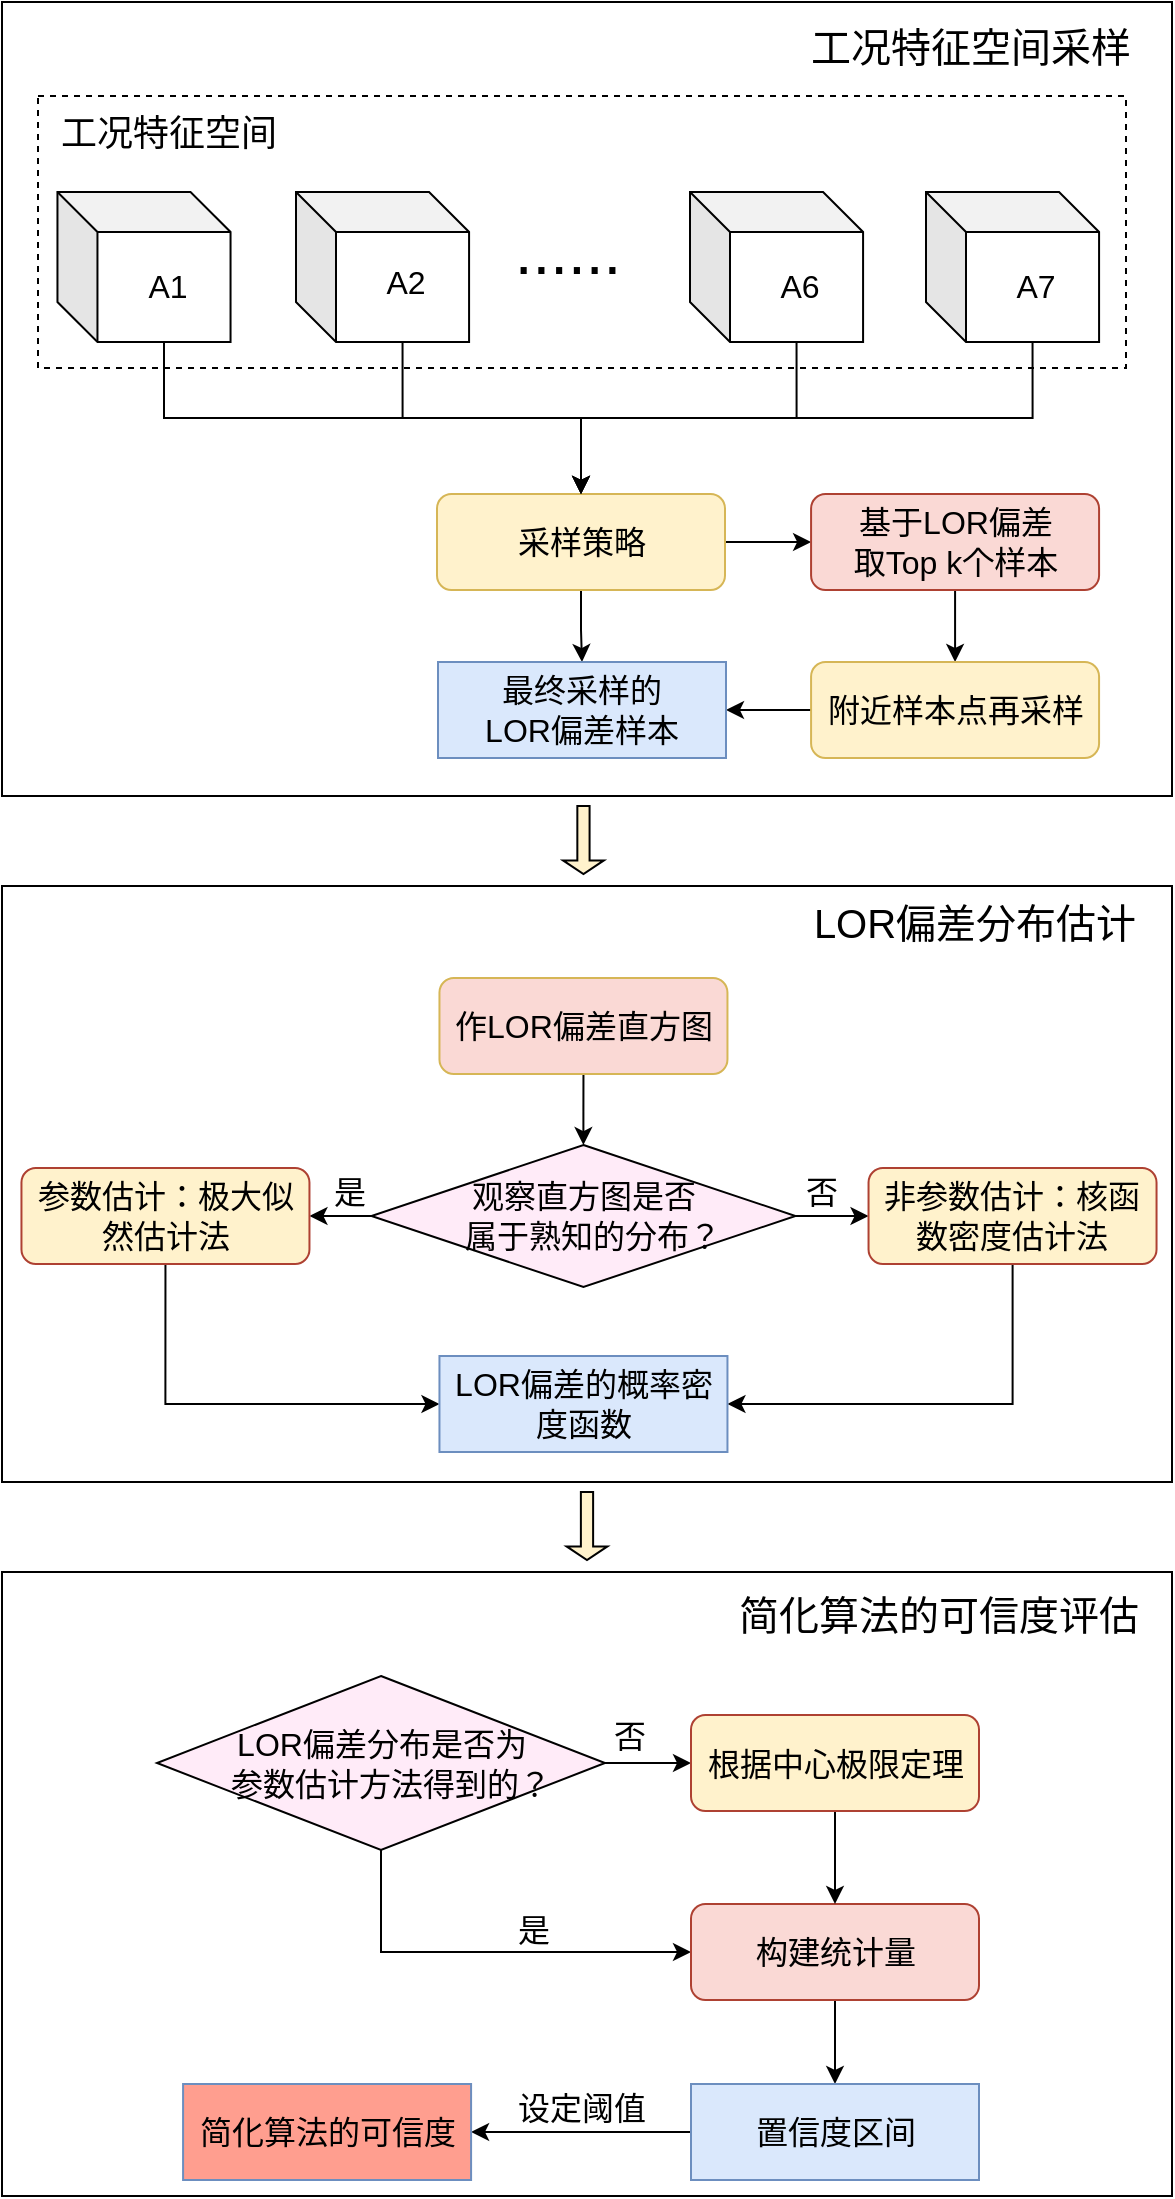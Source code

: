 <mxfile version="14.6.13" type="github"><diagram id="vaol6sHielq2GLeHfpsT" name="Page-1"><mxGraphModel dx="1429" dy="601" grid="0" gridSize="10" guides="1" tooltips="1" connect="1" arrows="1" fold="1" page="1" pageScale="1" pageWidth="827" pageHeight="1169" math="0" shadow="0"><root><mxCell id="0"/><mxCell id="1" parent="0"/><mxCell id="K4tTZbJK00jlwxvX5w37-116" value="" style="rounded=0;whiteSpace=wrap;html=1;fontSize=16;" parent="1" vertex="1"><mxGeometry x="124" y="834" width="585" height="312" as="geometry"/></mxCell><mxCell id="K4tTZbJK00jlwxvX5w37-96" value="" style="rounded=0;whiteSpace=wrap;html=1;fontSize=16;" parent="1" vertex="1"><mxGeometry x="124" y="491" width="585" height="298" as="geometry"/></mxCell><mxCell id="K4tTZbJK00jlwxvX5w37-56" value="" style="rounded=0;whiteSpace=wrap;html=1;fontSize=16;" parent="1" vertex="1"><mxGeometry x="124" y="49" width="585" height="397" as="geometry"/></mxCell><mxCell id="K4tTZbJK00jlwxvX5w37-49" value="" style="rounded=0;whiteSpace=wrap;html=1;fontSize=16;dashed=1;" parent="1" vertex="1"><mxGeometry x="142" y="96" width="544" height="136" as="geometry"/></mxCell><mxCell id="K4tTZbJK00jlwxvX5w37-3" value="&lt;font style=&quot;font-size: 18px&quot;&gt;工况特征空间&lt;/font&gt;" style="text;html=1;strokeColor=none;fillColor=none;align=center;verticalAlign=middle;whiteSpace=wrap;rounded=0;" parent="1" vertex="1"><mxGeometry x="151.73" y="104" width="111" height="22" as="geometry"/></mxCell><mxCell id="K4tTZbJK00jlwxvX5w37-17" value="&lt;font style=&quot;font-size: 32px&quot;&gt;......&lt;/font&gt;" style="text;html=1;strokeColor=none;fillColor=none;align=center;verticalAlign=middle;whiteSpace=wrap;rounded=0;fontSize=16;" parent="1" vertex="1"><mxGeometry x="387" y="164" width="40" height="20" as="geometry"/></mxCell><mxCell id="K4tTZbJK00jlwxvX5w37-20" value="" style="group" parent="1" vertex="1" connectable="0"><mxGeometry x="151.73" y="144" width="86.54" height="75" as="geometry"/></mxCell><mxCell id="K4tTZbJK00jlwxvX5w37-1" value="" style="shape=cube;whiteSpace=wrap;html=1;boundedLbl=1;backgroundOutline=1;darkOpacity=0.05;darkOpacity2=0.1;" parent="K4tTZbJK00jlwxvX5w37-20" vertex="1"><mxGeometry width="86.54" height="75" as="geometry"/></mxCell><mxCell id="K4tTZbJK00jlwxvX5w37-2" value="A1" style="text;html=1;strokeColor=none;fillColor=none;align=center;verticalAlign=middle;whiteSpace=wrap;rounded=0;fontSize=16;" parent="K4tTZbJK00jlwxvX5w37-20" vertex="1"><mxGeometry x="35.27" y="37" width="40" height="20" as="geometry"/></mxCell><mxCell id="K4tTZbJK00jlwxvX5w37-21" value="" style="group" parent="1" vertex="1" connectable="0"><mxGeometry x="271" y="142" width="86.54" height="77" as="geometry"/></mxCell><mxCell id="K4tTZbJK00jlwxvX5w37-11" value="" style="shape=cube;whiteSpace=wrap;html=1;boundedLbl=1;backgroundOutline=1;darkOpacity=0.05;darkOpacity2=0.1;" parent="K4tTZbJK00jlwxvX5w37-21" vertex="1"><mxGeometry y="2" width="86.54" height="75" as="geometry"/></mxCell><mxCell id="K4tTZbJK00jlwxvX5w37-12" value="A2" style="text;html=1;strokeColor=none;fillColor=none;align=center;verticalAlign=middle;whiteSpace=wrap;rounded=0;fontSize=16;" parent="K4tTZbJK00jlwxvX5w37-21" vertex="1"><mxGeometry x="35.27" y="37" width="40" height="20" as="geometry"/></mxCell><mxCell id="K4tTZbJK00jlwxvX5w37-22" value="" style="group" parent="1" vertex="1" connectable="0"><mxGeometry x="468" y="144" width="86.54" height="75" as="geometry"/></mxCell><mxCell id="K4tTZbJK00jlwxvX5w37-13" value="" style="shape=cube;whiteSpace=wrap;html=1;boundedLbl=1;backgroundOutline=1;darkOpacity=0.05;darkOpacity2=0.1;" parent="K4tTZbJK00jlwxvX5w37-22" vertex="1"><mxGeometry width="86.54" height="75" as="geometry"/></mxCell><mxCell id="K4tTZbJK00jlwxvX5w37-14" value="A6" style="text;html=1;strokeColor=none;fillColor=none;align=center;verticalAlign=middle;whiteSpace=wrap;rounded=0;fontSize=16;" parent="K4tTZbJK00jlwxvX5w37-22" vertex="1"><mxGeometry x="35.27" y="37" width="40" height="20" as="geometry"/></mxCell><mxCell id="K4tTZbJK00jlwxvX5w37-23" value="" style="group" parent="1" vertex="1" connectable="0"><mxGeometry x="586" y="144" width="86.54" height="75" as="geometry"/></mxCell><mxCell id="K4tTZbJK00jlwxvX5w37-15" value="" style="shape=cube;whiteSpace=wrap;html=1;boundedLbl=1;backgroundOutline=1;darkOpacity=0.05;darkOpacity2=0.1;" parent="K4tTZbJK00jlwxvX5w37-23" vertex="1"><mxGeometry width="86.54" height="75" as="geometry"/></mxCell><mxCell id="K4tTZbJK00jlwxvX5w37-16" value="A7" style="text;html=1;strokeColor=none;fillColor=none;align=center;verticalAlign=middle;whiteSpace=wrap;rounded=0;fontSize=16;" parent="K4tTZbJK00jlwxvX5w37-23" vertex="1"><mxGeometry x="35.27" y="37" width="40" height="20" as="geometry"/></mxCell><mxCell id="K4tTZbJK00jlwxvX5w37-37" style="edgeStyle=orthogonalEdgeStyle;rounded=0;orthogonalLoop=1;jettySize=auto;html=1;exitX=1;exitY=0.5;exitDx=0;exitDy=0;entryX=0;entryY=0.5;entryDx=0;entryDy=0;fontSize=16;" parent="1" source="K4tTZbJK00jlwxvX5w37-25" target="K4tTZbJK00jlwxvX5w37-30" edge="1"><mxGeometry relative="1" as="geometry"/></mxCell><mxCell id="K4tTZbJK00jlwxvX5w37-54" style="edgeStyle=orthogonalEdgeStyle;rounded=0;orthogonalLoop=1;jettySize=auto;html=1;exitX=0.5;exitY=1;exitDx=0;exitDy=0;fontSize=16;" parent="1" source="K4tTZbJK00jlwxvX5w37-25" target="K4tTZbJK00jlwxvX5w37-51" edge="1"><mxGeometry relative="1" as="geometry"/></mxCell><mxCell id="K4tTZbJK00jlwxvX5w37-25" value="采样策略" style="rounded=1;whiteSpace=wrap;html=1;fontSize=16;fillColor=#FFF2CC;strokeColor=#d6b656;" parent="1" vertex="1"><mxGeometry x="341.5" y="295" width="144" height="48" as="geometry"/></mxCell><mxCell id="K4tTZbJK00jlwxvX5w37-47" style="edgeStyle=orthogonalEdgeStyle;rounded=0;orthogonalLoop=1;jettySize=auto;html=1;exitX=0.5;exitY=1;exitDx=0;exitDy=0;entryX=0.5;entryY=0;entryDx=0;entryDy=0;fontSize=16;" parent="1" source="K4tTZbJK00jlwxvX5w37-30" target="K4tTZbJK00jlwxvX5w37-46" edge="1"><mxGeometry relative="1" as="geometry"/></mxCell><mxCell id="K4tTZbJK00jlwxvX5w37-30" value="&lt;div&gt;基于LOR偏差&lt;/div&gt;&lt;div&gt;取Top k个样本&lt;/div&gt;" style="rounded=1;whiteSpace=wrap;html=1;fontSize=16;fillColor=#fad9d5;strokeColor=#ae4132;" parent="1" vertex="1"><mxGeometry x="528.54" y="295" width="144" height="48" as="geometry"/></mxCell><mxCell id="K4tTZbJK00jlwxvX5w37-41" style="edgeStyle=orthogonalEdgeStyle;rounded=0;orthogonalLoop=1;jettySize=auto;html=1;exitX=0;exitY=0;exitDx=53.27;exitDy=75;exitPerimeter=0;entryX=0.5;entryY=0;entryDx=0;entryDy=0;fontSize=16;" parent="1" source="K4tTZbJK00jlwxvX5w37-1" target="K4tTZbJK00jlwxvX5w37-25" edge="1"><mxGeometry relative="1" as="geometry"/></mxCell><mxCell id="K4tTZbJK00jlwxvX5w37-43" style="edgeStyle=orthogonalEdgeStyle;rounded=0;orthogonalLoop=1;jettySize=auto;html=1;exitX=0;exitY=0;exitDx=53.27;exitDy=75;exitPerimeter=0;entryX=0.5;entryY=0;entryDx=0;entryDy=0;fontSize=16;" parent="1" source="K4tTZbJK00jlwxvX5w37-11" target="K4tTZbJK00jlwxvX5w37-25" edge="1"><mxGeometry relative="1" as="geometry"/></mxCell><mxCell id="K4tTZbJK00jlwxvX5w37-44" style="edgeStyle=orthogonalEdgeStyle;rounded=0;orthogonalLoop=1;jettySize=auto;html=1;exitX=0;exitY=0;exitDx=53.27;exitDy=75;exitPerimeter=0;entryX=0.5;entryY=0;entryDx=0;entryDy=0;fontSize=16;" parent="1" source="K4tTZbJK00jlwxvX5w37-13" target="K4tTZbJK00jlwxvX5w37-25" edge="1"><mxGeometry relative="1" as="geometry"/></mxCell><mxCell id="K4tTZbJK00jlwxvX5w37-45" style="edgeStyle=orthogonalEdgeStyle;rounded=0;orthogonalLoop=1;jettySize=auto;html=1;exitX=0;exitY=0;exitDx=53.27;exitDy=75;exitPerimeter=0;entryX=0.5;entryY=0;entryDx=0;entryDy=0;fontSize=16;" parent="1" source="K4tTZbJK00jlwxvX5w37-15" target="K4tTZbJK00jlwxvX5w37-25" edge="1"><mxGeometry relative="1" as="geometry"/></mxCell><mxCell id="K4tTZbJK00jlwxvX5w37-55" style="edgeStyle=orthogonalEdgeStyle;rounded=0;orthogonalLoop=1;jettySize=auto;html=1;exitX=0;exitY=0.5;exitDx=0;exitDy=0;fontSize=16;" parent="1" source="K4tTZbJK00jlwxvX5w37-46" target="K4tTZbJK00jlwxvX5w37-51" edge="1"><mxGeometry relative="1" as="geometry"/></mxCell><mxCell id="K4tTZbJK00jlwxvX5w37-46" value="附近样本点再采样" style="rounded=1;whiteSpace=wrap;html=1;fontSize=16;fillColor=#fff2cc;strokeColor=#d6b656;" parent="1" vertex="1"><mxGeometry x="528.54" y="379" width="144" height="48" as="geometry"/></mxCell><mxCell id="K4tTZbJK00jlwxvX5w37-51" value="&lt;div&gt;最终采样的&lt;/div&gt;&lt;div&gt;LOR偏差样本&lt;/div&gt;" style="rounded=0;whiteSpace=wrap;html=1;fontSize=16;fillColor=#dae8fc;strokeColor=#6c8ebf;" parent="1" vertex="1"><mxGeometry x="342" y="379" width="144" height="48" as="geometry"/></mxCell><mxCell id="K4tTZbJK00jlwxvX5w37-68" style="edgeStyle=orthogonalEdgeStyle;rounded=0;orthogonalLoop=1;jettySize=auto;html=1;fontSize=16;" parent="1" source="K4tTZbJK00jlwxvX5w37-58" target="K4tTZbJK00jlwxvX5w37-60" edge="1"><mxGeometry relative="1" as="geometry"/></mxCell><mxCell id="K4tTZbJK00jlwxvX5w37-110" style="edgeStyle=orthogonalEdgeStyle;rounded=0;orthogonalLoop=1;jettySize=auto;html=1;fontSize=16;" parent="1" source="K4tTZbJK00jlwxvX5w37-58" target="K4tTZbJK00jlwxvX5w37-61" edge="1"><mxGeometry relative="1" as="geometry"/></mxCell><mxCell id="K4tTZbJK00jlwxvX5w37-58" value="&lt;div&gt;观察直方图是否&lt;/div&gt;&lt;div&gt;&amp;nbsp; 属于熟知的分布？&lt;/div&gt;" style="rhombus;whiteSpace=wrap;html=1;fontSize=16;fillColor=#FFEBF8;" parent="1" vertex="1"><mxGeometry x="308.73" y="620.5" width="212" height="71" as="geometry"/></mxCell><mxCell id="K4tTZbJK00jlwxvX5w37-63" style="edgeStyle=orthogonalEdgeStyle;rounded=0;orthogonalLoop=1;jettySize=auto;html=1;exitX=0.5;exitY=1;exitDx=0;exitDy=0;fontSize=16;" parent="1" source="K4tTZbJK00jlwxvX5w37-59" target="K4tTZbJK00jlwxvX5w37-58" edge="1"><mxGeometry relative="1" as="geometry"/></mxCell><mxCell id="K4tTZbJK00jlwxvX5w37-59" value="&lt;span&gt;&lt;/span&gt;&lt;span&gt;作LOR&lt;/span&gt;&lt;span&gt;偏差直方图&lt;/span&gt;&lt;span&gt;&lt;/span&gt;" style="rounded=1;whiteSpace=wrap;html=1;fontSize=16;fillColor=#FAD9D5;strokeColor=#d6b656;" parent="1" vertex="1"><mxGeometry x="342.73" y="537" width="144" height="48" as="geometry"/></mxCell><mxCell id="K4tTZbJK00jlwxvX5w37-87" style="edgeStyle=orthogonalEdgeStyle;rounded=0;orthogonalLoop=1;jettySize=auto;html=1;exitX=0.5;exitY=1;exitDx=0;exitDy=0;entryX=0;entryY=0.5;entryDx=0;entryDy=0;fontSize=16;" parent="1" source="K4tTZbJK00jlwxvX5w37-60" target="K4tTZbJK00jlwxvX5w37-86" edge="1"><mxGeometry relative="1" as="geometry"/></mxCell><mxCell id="K4tTZbJK00jlwxvX5w37-60" value="参数估计：极大似然估计法" style="rounded=1;whiteSpace=wrap;html=1;fontSize=16;fillColor=#FFF2CC;strokeColor=#ae4132;" parent="1" vertex="1"><mxGeometry x="133.73" y="632" width="144" height="48" as="geometry"/></mxCell><mxCell id="K4tTZbJK00jlwxvX5w37-114" style="edgeStyle=orthogonalEdgeStyle;rounded=0;orthogonalLoop=1;jettySize=auto;html=1;entryX=1;entryY=0.5;entryDx=0;entryDy=0;fontSize=16;" parent="1" source="K4tTZbJK00jlwxvX5w37-61" target="K4tTZbJK00jlwxvX5w37-86" edge="1"><mxGeometry relative="1" as="geometry"><Array as="points"><mxPoint x="629" y="750"/></Array></mxGeometry></mxCell><mxCell id="K4tTZbJK00jlwxvX5w37-61" value="非参数估计：核函数密度估计法" style="rounded=1;whiteSpace=wrap;html=1;fontSize=16;fillColor=#FFF2CC;strokeColor=#ae4132;" parent="1" vertex="1"><mxGeometry x="557.27" y="632" width="144" height="48" as="geometry"/></mxCell><mxCell id="K4tTZbJK00jlwxvX5w37-117" style="edgeStyle=orthogonalEdgeStyle;rounded=0;orthogonalLoop=1;jettySize=auto;html=1;fontSize=16;" parent="1" source="K4tTZbJK00jlwxvX5w37-73" target="K4tTZbJK00jlwxvX5w37-77" edge="1"><mxGeometry relative="1" as="geometry"/></mxCell><mxCell id="K4tTZbJK00jlwxvX5w37-131" style="edgeStyle=orthogonalEdgeStyle;rounded=0;orthogonalLoop=1;jettySize=auto;html=1;entryX=0;entryY=0.5;entryDx=0;entryDy=0;fontSize=16;" parent="1" source="K4tTZbJK00jlwxvX5w37-73" target="K4tTZbJK00jlwxvX5w37-74" edge="1"><mxGeometry relative="1" as="geometry"><Array as="points"><mxPoint x="314" y="1024"/></Array></mxGeometry></mxCell><mxCell id="K4tTZbJK00jlwxvX5w37-73" value="&lt;div&gt;LOR偏差分布是否为&lt;/div&gt;&lt;div&gt;&amp;nbsp; 参数估计方法得到的？&lt;/div&gt;" style="rhombus;whiteSpace=wrap;html=1;fontSize=16;fillColor=#FFEBF8;" parent="1" vertex="1"><mxGeometry x="201.5" y="886" width="224" height="87" as="geometry"/></mxCell><mxCell id="K4tTZbJK00jlwxvX5w37-92" style="edgeStyle=orthogonalEdgeStyle;rounded=0;orthogonalLoop=1;jettySize=auto;html=1;entryX=0.5;entryY=0;entryDx=0;entryDy=0;fontSize=16;" parent="1" source="K4tTZbJK00jlwxvX5w37-74" target="K4tTZbJK00jlwxvX5w37-89" edge="1"><mxGeometry relative="1" as="geometry"/></mxCell><mxCell id="K4tTZbJK00jlwxvX5w37-74" value="构建统计量" style="rounded=1;whiteSpace=wrap;html=1;fontSize=16;fillColor=#fad9d5;strokeColor=#ae4132;" parent="1" vertex="1"><mxGeometry x="468.5" y="1000" width="144" height="48" as="geometry"/></mxCell><mxCell id="K4tTZbJK00jlwxvX5w37-120" style="edgeStyle=orthogonalEdgeStyle;rounded=0;orthogonalLoop=1;jettySize=auto;html=1;entryX=0.5;entryY=0;entryDx=0;entryDy=0;fontSize=16;" parent="1" source="K4tTZbJK00jlwxvX5w37-77" target="K4tTZbJK00jlwxvX5w37-74" edge="1"><mxGeometry relative="1" as="geometry"/></mxCell><mxCell id="K4tTZbJK00jlwxvX5w37-77" value="根据中心极限定理" style="rounded=1;whiteSpace=wrap;html=1;fontSize=16;fillColor=#FFF2CC;strokeColor=#ae4132;" parent="1" vertex="1"><mxGeometry x="468.5" y="905.5" width="144" height="48" as="geometry"/></mxCell><mxCell id="K4tTZbJK00jlwxvX5w37-85" value="设定阈值" style="text;html=1;strokeColor=none;fillColor=none;align=center;verticalAlign=middle;whiteSpace=wrap;rounded=0;fontSize=16;" parent="1" vertex="1"><mxGeometry x="369.5" y="1090" width="88" height="24" as="geometry"/></mxCell><mxCell id="K4tTZbJK00jlwxvX5w37-86" value="LOR偏差的概率密度函数" style="rounded=0;whiteSpace=wrap;html=1;fontSize=16;fillColor=#dae8fc;strokeColor=#6c8ebf;" parent="1" vertex="1"><mxGeometry x="342.73" y="726" width="144" height="48" as="geometry"/></mxCell><mxCell id="K4tTZbJK00jlwxvX5w37-124" style="edgeStyle=orthogonalEdgeStyle;rounded=0;orthogonalLoop=1;jettySize=auto;html=1;entryX=1;entryY=0.5;entryDx=0;entryDy=0;fontSize=16;" parent="1" source="K4tTZbJK00jlwxvX5w37-89" target="K4tTZbJK00jlwxvX5w37-123" edge="1"><mxGeometry relative="1" as="geometry"/></mxCell><mxCell id="K4tTZbJK00jlwxvX5w37-89" value="置信度区间" style="rounded=0;whiteSpace=wrap;html=1;fontSize=16;fillColor=#dae8fc;strokeColor=#6c8ebf;" parent="1" vertex="1"><mxGeometry x="468.5" y="1090" width="144" height="48" as="geometry"/></mxCell><mxCell id="K4tTZbJK00jlwxvX5w37-94" value="是" style="text;html=1;strokeColor=none;fillColor=none;align=center;verticalAlign=middle;whiteSpace=wrap;rounded=0;fontSize=16;" parent="1" vertex="1"><mxGeometry x="277.73" y="634" width="40" height="20" as="geometry"/></mxCell><mxCell id="K4tTZbJK00jlwxvX5w37-95" value="否" style="text;html=1;strokeColor=none;fillColor=none;align=center;verticalAlign=middle;whiteSpace=wrap;rounded=0;fontSize=16;" parent="1" vertex="1"><mxGeometry x="514.27" y="634" width="40" height="20" as="geometry"/></mxCell><mxCell id="K4tTZbJK00jlwxvX5w37-98" value="" style="shape=singleArrow;direction=south;whiteSpace=wrap;html=1;fontSize=16;fillColor=#FFF2CC;" parent="1" vertex="1"><mxGeometry x="404.53" y="451" width="20.4" height="34" as="geometry"/></mxCell><mxCell id="K4tTZbJK00jlwxvX5w37-99" value="&lt;font style=&quot;font-size: 20px&quot;&gt;工况特征空间采样&lt;/font&gt;" style="text;html=1;strokeColor=none;fillColor=none;align=center;verticalAlign=middle;whiteSpace=wrap;rounded=0;fontSize=20;" parent="1" vertex="1"><mxGeometry x="523.46" y="49" width="170.77" height="43" as="geometry"/></mxCell><mxCell id="K4tTZbJK00jlwxvX5w37-101" value="LOR偏差分布估计" style="text;html=1;strokeColor=none;fillColor=none;align=center;verticalAlign=middle;whiteSpace=wrap;rounded=0;fontSize=20;" parent="1" vertex="1"><mxGeometry x="526.96" y="489" width="167.27" height="39" as="geometry"/></mxCell><mxCell id="K4tTZbJK00jlwxvX5w37-102" value="简化算法的可信度评估" style="text;html=1;strokeColor=none;fillColor=none;align=center;verticalAlign=middle;whiteSpace=wrap;rounded=0;fontSize=20;" parent="1" vertex="1"><mxGeometry x="491.23" y="835" width="203" height="40" as="geometry"/></mxCell><mxCell id="K4tTZbJK00jlwxvX5w37-103" value="" style="shape=singleArrow;direction=south;whiteSpace=wrap;html=1;fontSize=16;fillColor=#FFF2CC;" parent="1" vertex="1"><mxGeometry x="406.3" y="794" width="20.4" height="34" as="geometry"/></mxCell><mxCell id="K4tTZbJK00jlwxvX5w37-123" value="简化算法的可信度" style="rounded=0;whiteSpace=wrap;html=1;fontSize=16;fillColor=#FF9E8F;strokeColor=#6c8ebf;" parent="1" vertex="1"><mxGeometry x="214.54" y="1090" width="144" height="48" as="geometry"/></mxCell><mxCell id="K4tTZbJK00jlwxvX5w37-126" value="是" style="text;html=1;strokeColor=none;fillColor=none;align=center;verticalAlign=middle;whiteSpace=wrap;rounded=0;fontSize=16;" parent="1" vertex="1"><mxGeometry x="369.5" y="1003" width="40" height="20" as="geometry"/></mxCell><mxCell id="K4tTZbJK00jlwxvX5w37-128" value="否" style="text;html=1;strokeColor=none;fillColor=none;align=center;verticalAlign=middle;whiteSpace=wrap;rounded=0;fontSize=16;" parent="1" vertex="1"><mxGeometry x="417.5" y="906" width="40" height="20" as="geometry"/></mxCell></root></mxGraphModel></diagram></mxfile>